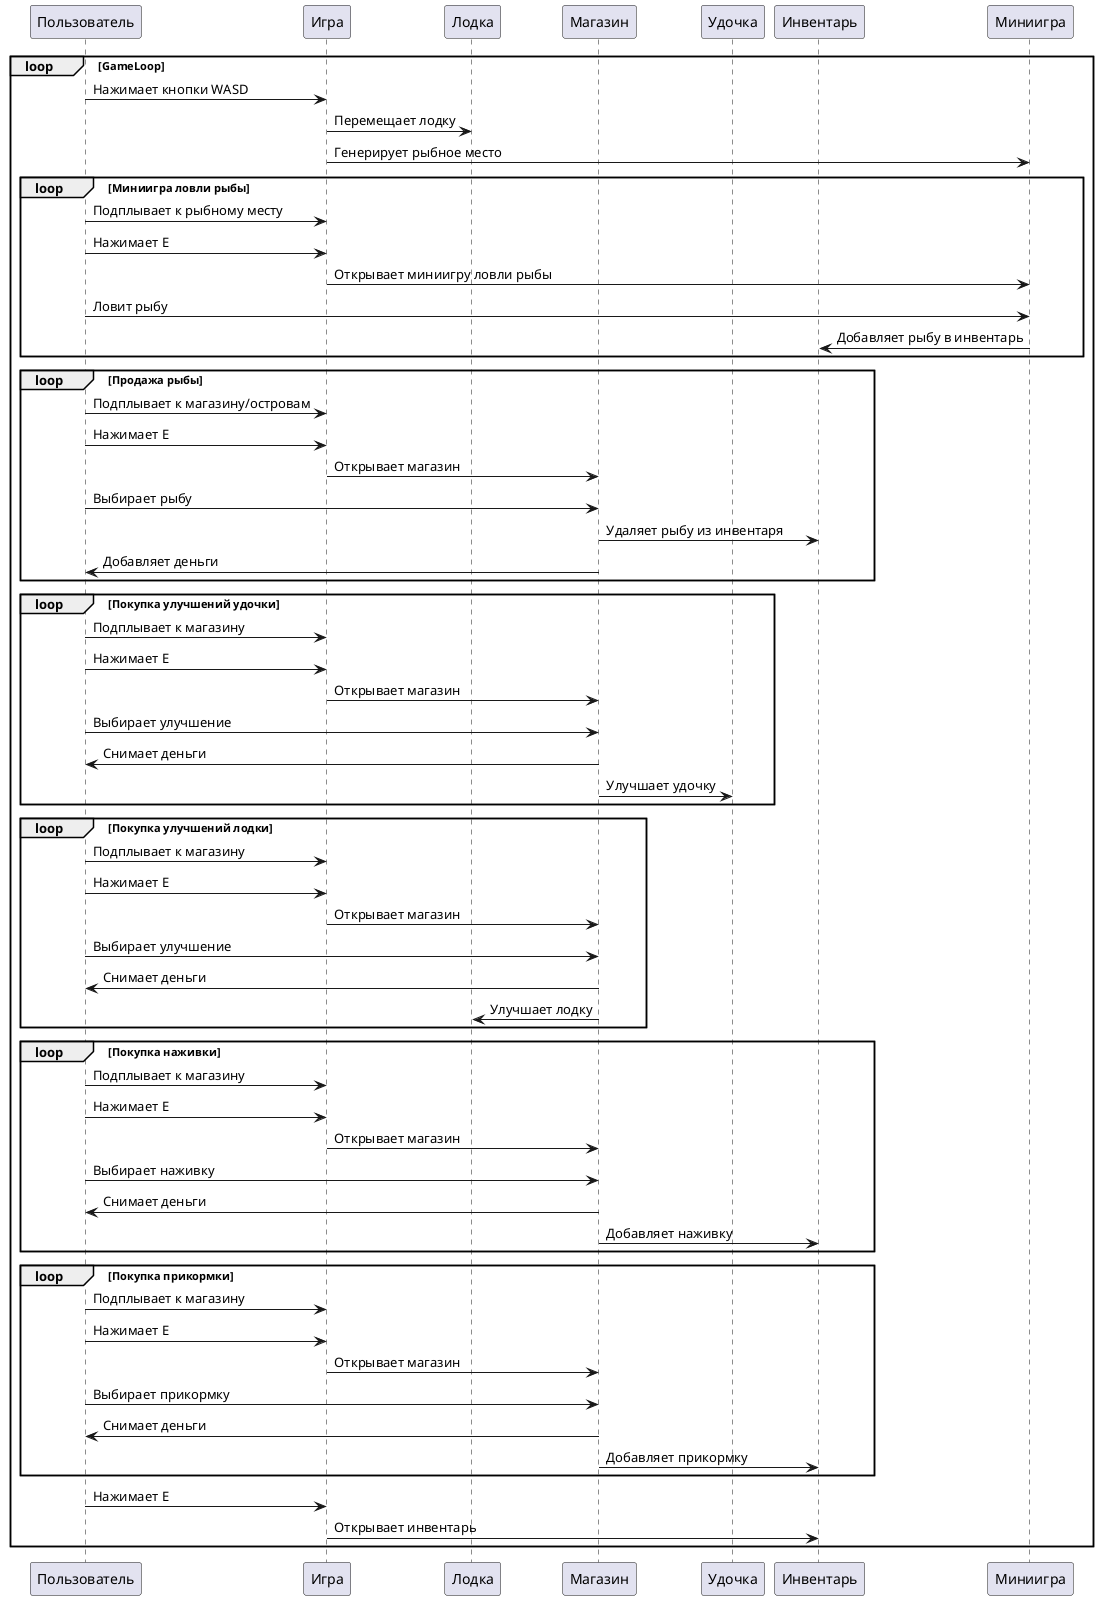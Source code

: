 @startuml
participant Пользователь
participant Игра
participant Лодка
participant Магазин
participant Удочка
participant Инвентарь

loop GameLoop
    Пользователь -> Игра: Нажимает кнопки WASD
    Игра -> Лодка: Перемещает лодку
    Игра -> Миниигра: Генерирует рыбное место
    
    loop Миниигра ловли рыбы
        Пользователь -> Игра: Подплывает к рыбному месту
        Пользователь -> Игра: Нажимает E
        Игра -> Миниигра: Открывает миниигру ловли рыбы
        Пользователь -> Миниигра: Ловит рыбу
        Миниигра -> Инвентарь: Добавляет рыбу в инвентарь
    end
    
    loop Продажа рыбы
        Пользователь -> Игра: Подплывает к магазину/островам
        Пользователь -> Игра: Нажимает E
        Игра -> Магазин: Открывает магазин
        Пользователь -> Магазин: Выбирает рыбу
        Магазин -> Инвентарь: Удаляет рыбу из инвентаря
        Магазин -> Пользователь: Добавляет деньги
    end
    
    loop Покупка улучшений удочки
        Пользователь -> Игра: Подплывает к магазину
        Пользователь -> Игра: Нажимает E
        Игра -> Магазин: Открывает магазин
        Пользователь -> Магазин: Выбирает улучшение
        Магазин -> Пользователь: Снимает деньги
        Магазин -> Удочка: Улучшает удочку
    end

    loop Покупка улучшений лодки
        Пользователь -> Игра: Подплывает к магазину
        Пользователь -> Игра: Нажимает E
        Игра -> Магазин: Открывает магазин
        Пользователь -> Магазин: Выбирает улучшение
        Магазин -> Пользователь: Снимает деньги
        Магазин -> Лодка: Улучшает лодку
    end

    loop Покупка наживки
        Пользователь -> Игра: Подплывает к магазину
        Пользователь -> Игра: Нажимает E
        Игра -> Магазин: Открывает магазин
        Пользователь -> Магазин: Выбирает наживку
        Магазин -> Пользователь: Снимает деньги
        Магазин -> Инвентарь: Добавляет наживку
    end
    
    loop Покупка прикормки
        Пользователь -> Игра: Подплывает к магазину
        Пользователь -> Игра: Нажимает E
        Игра -> Магазин: Открывает магазин
        Пользователь -> Магазин: Выбирает прикормку
        Магазин -> Пользователь: Снимает деньги
        Магазин -> Инвентарь: Добавляет прикормку
    end
    
    Пользователь -> Игра: Нажимает E
    Игра -> Инвентарь: Открывает инвентарь
end
@enduml